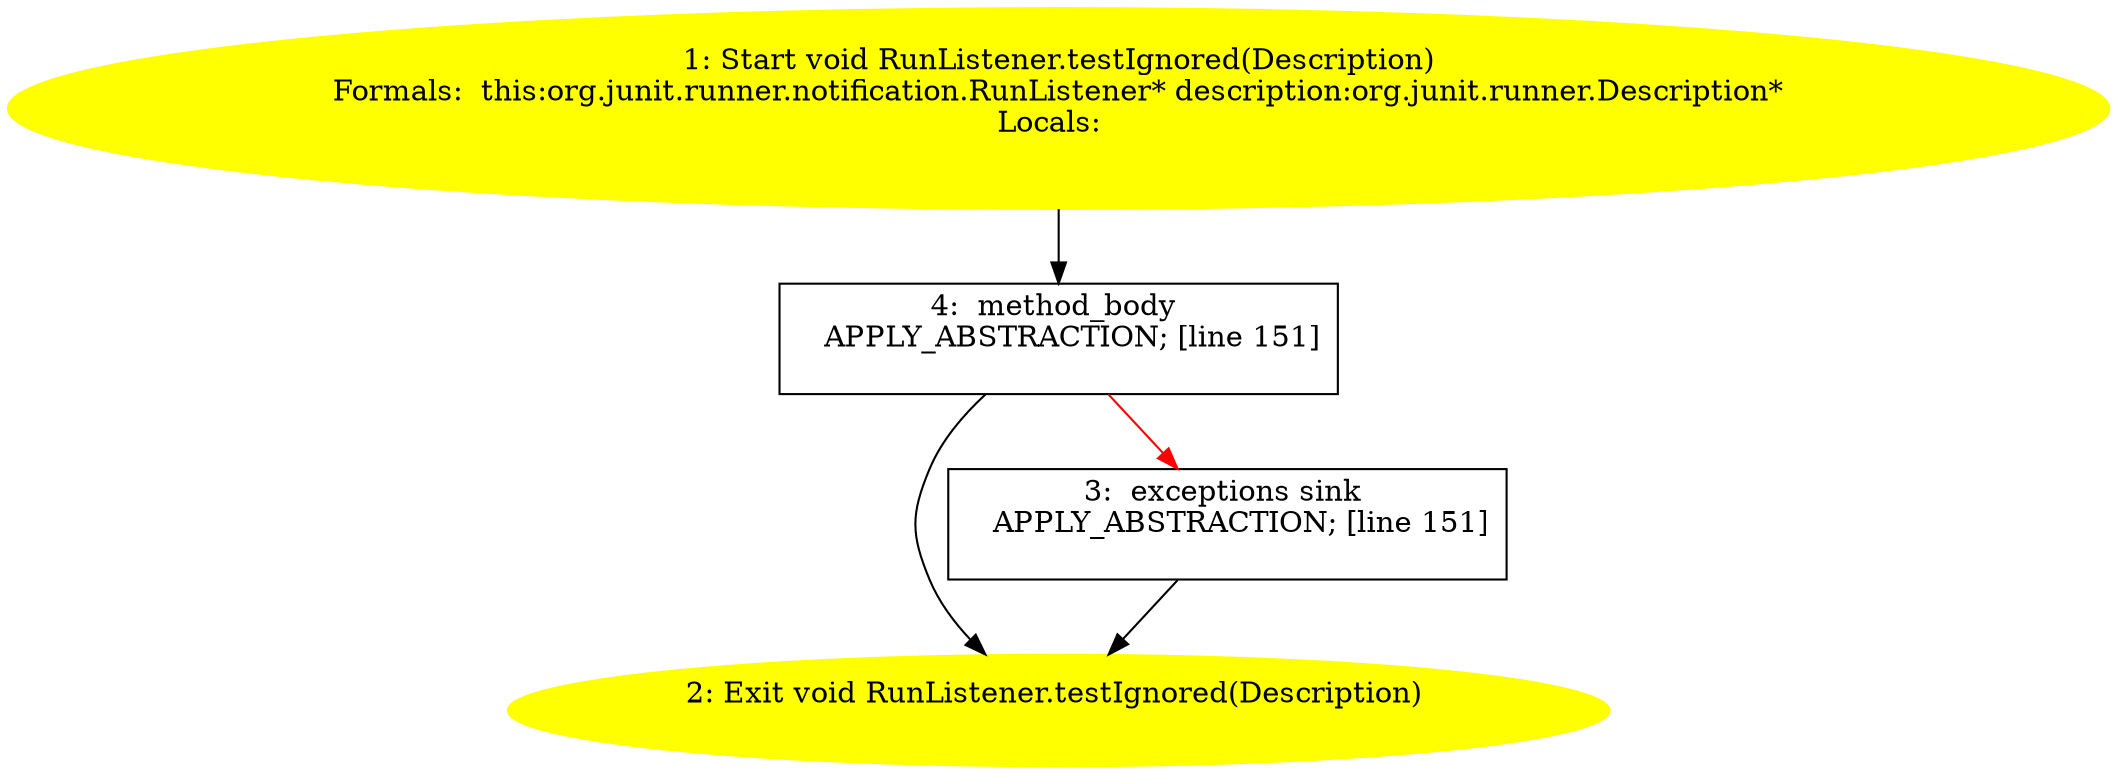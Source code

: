 /* @generated */
digraph cfg {
"org.junit.runner.notification.RunListener.testIgnored(org.junit.runner.Description):void.fbd3910ca38a3757825a923b61a23a5b_1" [label="1: Start void RunListener.testIgnored(Description)\nFormals:  this:org.junit.runner.notification.RunListener* description:org.junit.runner.Description*\nLocals:  \n  " color=yellow style=filled]
	

	 "org.junit.runner.notification.RunListener.testIgnored(org.junit.runner.Description):void.fbd3910ca38a3757825a923b61a23a5b_1" -> "org.junit.runner.notification.RunListener.testIgnored(org.junit.runner.Description):void.fbd3910ca38a3757825a923b61a23a5b_4" ;
"org.junit.runner.notification.RunListener.testIgnored(org.junit.runner.Description):void.fbd3910ca38a3757825a923b61a23a5b_2" [label="2: Exit void RunListener.testIgnored(Description) \n  " color=yellow style=filled]
	

"org.junit.runner.notification.RunListener.testIgnored(org.junit.runner.Description):void.fbd3910ca38a3757825a923b61a23a5b_3" [label="3:  exceptions sink \n   APPLY_ABSTRACTION; [line 151]\n " shape="box"]
	

	 "org.junit.runner.notification.RunListener.testIgnored(org.junit.runner.Description):void.fbd3910ca38a3757825a923b61a23a5b_3" -> "org.junit.runner.notification.RunListener.testIgnored(org.junit.runner.Description):void.fbd3910ca38a3757825a923b61a23a5b_2" ;
"org.junit.runner.notification.RunListener.testIgnored(org.junit.runner.Description):void.fbd3910ca38a3757825a923b61a23a5b_4" [label="4:  method_body \n   APPLY_ABSTRACTION; [line 151]\n " shape="box"]
	

	 "org.junit.runner.notification.RunListener.testIgnored(org.junit.runner.Description):void.fbd3910ca38a3757825a923b61a23a5b_4" -> "org.junit.runner.notification.RunListener.testIgnored(org.junit.runner.Description):void.fbd3910ca38a3757825a923b61a23a5b_2" ;
	 "org.junit.runner.notification.RunListener.testIgnored(org.junit.runner.Description):void.fbd3910ca38a3757825a923b61a23a5b_4" -> "org.junit.runner.notification.RunListener.testIgnored(org.junit.runner.Description):void.fbd3910ca38a3757825a923b61a23a5b_3" [color="red" ];
}
